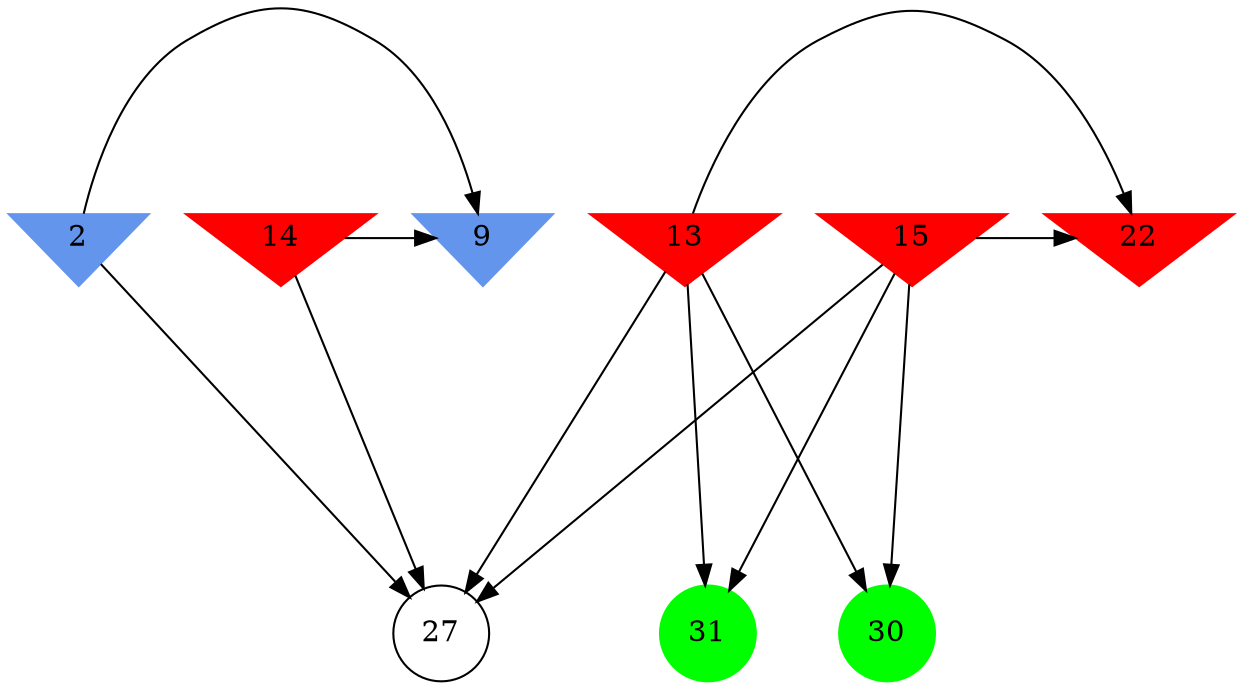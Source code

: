 digraph brain {
	ranksep=2.0;
	2 [shape=invtriangle,style=filled,color=cornflowerblue];
	9 [shape=invtriangle,style=filled,color=cornflowerblue];
	13 [shape=invtriangle,style=filled,color=red];
	14 [shape=invtriangle,style=filled,color=red];
	15 [shape=invtriangle,style=filled,color=red];
	22 [shape=invtriangle,style=filled,color=red];
	27 [shape=circle,color=black];
	30 [shape=circle,style=filled,color=green];
	31 [shape=circle,style=filled,color=green];
	15	->	27;
	15	->	31;
	15	->	30;
	15	->	22;
	13	->	27;
	13	->	31;
	13	->	30;
	13	->	22;
	2	->	27;
	2	->	9;
	14	->	27;
	14	->	9;
	{ rank=same; 2; 9; 13; 14; 15; 22; }
	{ rank=same; 27; }
	{ rank=same; 30; 31; }
}
